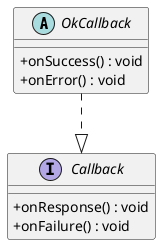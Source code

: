 @startuml
'https://plantuml.com/class-diagram
skinparam ClassAttributeIconSize 0

abstract class OkCallback{
    +onSuccess() : void
    +onError() : void
}

interface Callback{
    +onResponse() : void
    +onFailure() : void
}

OkCallback ..|> Callback

@enduml
